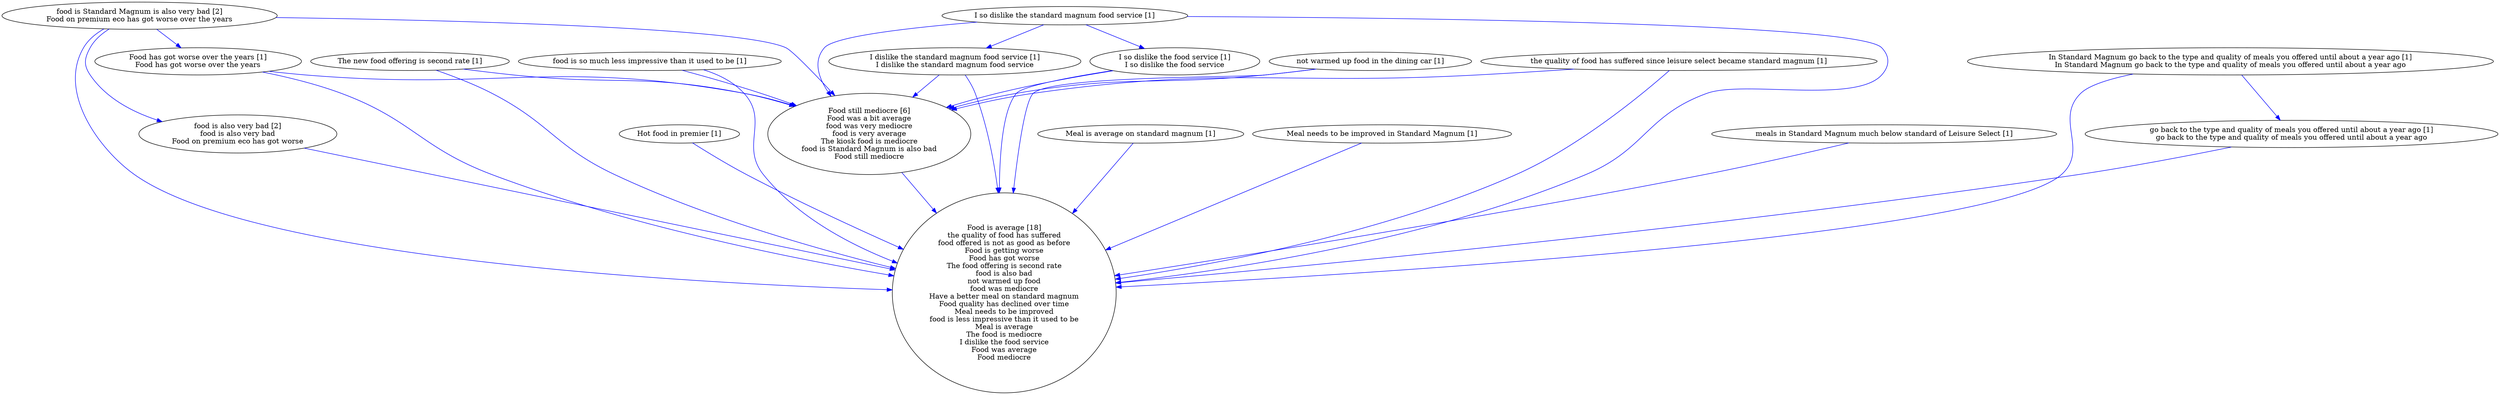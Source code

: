 digraph collapsedGraph {
"Food still mediocre [6]\nFood was a bit average\nfood was very mediocre\nfood is very average\nThe kiosk food is mediocre\nfood is Standard Magnum is also bad\nFood still mediocre""food is also very bad [2]\nfood is also very bad\nFood on premium eco has got worse""food is Standard Magnum is also very bad [2]\nFood on premium eco has got worse over the years""Food is average [18]\nthe quality of food has suffered\nfood offered is not as good as before\nFood is getting worse\nFood has got worse\nThe food offering is second rate\nfood is also bad\nnot warmed up food\nfood was mediocre\nHave a better meal on standard magnum\nFood quality has declined over time\nMeal needs to be improved\nfood is less impressive than it used to be\nMeal is average\nThe food is mediocre\nI dislike the food service\nFood was average\nFood mediocre""Food has got worse over the years [1]\nFood has got worse over the years""Hot food in premier [1]""I so dislike the standard magnum food service [1]""I dislike the standard magnum food service [1]\nI dislike the standard magnum food service""I so dislike the food service [1]\nI so dislike the food service""In Standard Magnum go back to the type and quality of meals you offered until about a year ago [1]\nIn Standard Magnum go back to the type and quality of meals you offered until about a year ago""go back to the type and quality of meals you offered until about a year ago [1]\ngo back to the type and quality of meals you offered until about a year ago""Meal is average on standard magnum [1]""Meal needs to be improved in Standard Magnum [1]""The new food offering is second rate [1]""food is so much less impressive than it used to be [1]""meals in Standard Magnum much below standard of Leisure Select [1]""not warmed up food in the dining car [1]""the quality of food has suffered since leisure select became standard magnum [1]""food is so much less impressive than it used to be [1]" -> "Food is average [18]\nthe quality of food has suffered\nfood offered is not as good as before\nFood is getting worse\nFood has got worse\nThe food offering is second rate\nfood is also bad\nnot warmed up food\nfood was mediocre\nHave a better meal on standard magnum\nFood quality has declined over time\nMeal needs to be improved\nfood is less impressive than it used to be\nMeal is average\nThe food is mediocre\nI dislike the food service\nFood was average\nFood mediocre" [color=blue]
"Food still mediocre [6]\nFood was a bit average\nfood was very mediocre\nfood is very average\nThe kiosk food is mediocre\nfood is Standard Magnum is also bad\nFood still mediocre" -> "Food is average [18]\nthe quality of food has suffered\nfood offered is not as good as before\nFood is getting worse\nFood has got worse\nThe food offering is second rate\nfood is also bad\nnot warmed up food\nfood was mediocre\nHave a better meal on standard magnum\nFood quality has declined over time\nMeal needs to be improved\nfood is less impressive than it used to be\nMeal is average\nThe food is mediocre\nI dislike the food service\nFood was average\nFood mediocre" [color=blue]
"I so dislike the food service [1]\nI so dislike the food service" -> "Food is average [18]\nthe quality of food has suffered\nfood offered is not as good as before\nFood is getting worse\nFood has got worse\nThe food offering is second rate\nfood is also bad\nnot warmed up food\nfood was mediocre\nHave a better meal on standard magnum\nFood quality has declined over time\nMeal needs to be improved\nfood is less impressive than it used to be\nMeal is average\nThe food is mediocre\nI dislike the food service\nFood was average\nFood mediocre" [color=blue]
"food is also very bad [2]\nfood is also very bad\nFood on premium eco has got worse" -> "Food is average [18]\nthe quality of food has suffered\nfood offered is not as good as before\nFood is getting worse\nFood has got worse\nThe food offering is second rate\nfood is also bad\nnot warmed up food\nfood was mediocre\nHave a better meal on standard magnum\nFood quality has declined over time\nMeal needs to be improved\nfood is less impressive than it used to be\nMeal is average\nThe food is mediocre\nI dislike the food service\nFood was average\nFood mediocre" [color=blue]
"I dislike the standard magnum food service [1]\nI dislike the standard magnum food service" -> "Food is average [18]\nthe quality of food has suffered\nfood offered is not as good as before\nFood is getting worse\nFood has got worse\nThe food offering is second rate\nfood is also bad\nnot warmed up food\nfood was mediocre\nHave a better meal on standard magnum\nFood quality has declined over time\nMeal needs to be improved\nfood is less impressive than it used to be\nMeal is average\nThe food is mediocre\nI dislike the food service\nFood was average\nFood mediocre" [color=blue]
"I dislike the standard magnum food service [1]\nI dislike the standard magnum food service" -> "Food still mediocre [6]\nFood was a bit average\nfood was very mediocre\nfood is very average\nThe kiosk food is mediocre\nfood is Standard Magnum is also bad\nFood still mediocre" [color=blue]
"the quality of food has suffered since leisure select became standard magnum [1]" -> "Food is average [18]\nthe quality of food has suffered\nfood offered is not as good as before\nFood is getting worse\nFood has got worse\nThe food offering is second rate\nfood is also bad\nnot warmed up food\nfood was mediocre\nHave a better meal on standard magnum\nFood quality has declined over time\nMeal needs to be improved\nfood is less impressive than it used to be\nMeal is average\nThe food is mediocre\nI dislike the food service\nFood was average\nFood mediocre" [color=blue]
"Meal is average on standard magnum [1]" -> "Food is average [18]\nthe quality of food has suffered\nfood offered is not as good as before\nFood is getting worse\nFood has got worse\nThe food offering is second rate\nfood is also bad\nnot warmed up food\nfood was mediocre\nHave a better meal on standard magnum\nFood quality has declined over time\nMeal needs to be improved\nfood is less impressive than it used to be\nMeal is average\nThe food is mediocre\nI dislike the food service\nFood was average\nFood mediocre" [color=blue]
"the quality of food has suffered since leisure select became standard magnum [1]" -> "Food still mediocre [6]\nFood was a bit average\nfood was very mediocre\nfood is very average\nThe kiosk food is mediocre\nfood is Standard Magnum is also bad\nFood still mediocre" [color=blue]
"In Standard Magnum go back to the type and quality of meals you offered until about a year ago [1]\nIn Standard Magnum go back to the type and quality of meals you offered until about a year ago" -> "Food is average [18]\nthe quality of food has suffered\nfood offered is not as good as before\nFood is getting worse\nFood has got worse\nThe food offering is second rate\nfood is also bad\nnot warmed up food\nfood was mediocre\nHave a better meal on standard magnum\nFood quality has declined over time\nMeal needs to be improved\nfood is less impressive than it used to be\nMeal is average\nThe food is mediocre\nI dislike the food service\nFood was average\nFood mediocre" [color=blue]
"Hot food in premier [1]" -> "Food is average [18]\nthe quality of food has suffered\nfood offered is not as good as before\nFood is getting worse\nFood has got worse\nThe food offering is second rate\nfood is also bad\nnot warmed up food\nfood was mediocre\nHave a better meal on standard magnum\nFood quality has declined over time\nMeal needs to be improved\nfood is less impressive than it used to be\nMeal is average\nThe food is mediocre\nI dislike the food service\nFood was average\nFood mediocre" [color=blue]
"not warmed up food in the dining car [1]" -> "Food is average [18]\nthe quality of food has suffered\nfood offered is not as good as before\nFood is getting worse\nFood has got worse\nThe food offering is second rate\nfood is also bad\nnot warmed up food\nfood was mediocre\nHave a better meal on standard magnum\nFood quality has declined over time\nMeal needs to be improved\nfood is less impressive than it used to be\nMeal is average\nThe food is mediocre\nI dislike the food service\nFood was average\nFood mediocre" [color=blue]
"The new food offering is second rate [1]" -> "Food still mediocre [6]\nFood was a bit average\nfood was very mediocre\nfood is very average\nThe kiosk food is mediocre\nfood is Standard Magnum is also bad\nFood still mediocre" [color=blue]
"The new food offering is second rate [1]" -> "Food is average [18]\nthe quality of food has suffered\nfood offered is not as good as before\nFood is getting worse\nFood has got worse\nThe food offering is second rate\nfood is also bad\nnot warmed up food\nfood was mediocre\nHave a better meal on standard magnum\nFood quality has declined over time\nMeal needs to be improved\nfood is less impressive than it used to be\nMeal is average\nThe food is mediocre\nI dislike the food service\nFood was average\nFood mediocre" [color=blue]
"meals in Standard Magnum much below standard of Leisure Select [1]" -> "Food is average [18]\nthe quality of food has suffered\nfood offered is not as good as before\nFood is getting worse\nFood has got worse\nThe food offering is second rate\nfood is also bad\nnot warmed up food\nfood was mediocre\nHave a better meal on standard magnum\nFood quality has declined over time\nMeal needs to be improved\nfood is less impressive than it used to be\nMeal is average\nThe food is mediocre\nI dislike the food service\nFood was average\nFood mediocre" [color=blue]
"food is Standard Magnum is also very bad [2]\nFood on premium eco has got worse over the years" -> "Food is average [18]\nthe quality of food has suffered\nfood offered is not as good as before\nFood is getting worse\nFood has got worse\nThe food offering is second rate\nfood is also bad\nnot warmed up food\nfood was mediocre\nHave a better meal on standard magnum\nFood quality has declined over time\nMeal needs to be improved\nfood is less impressive than it used to be\nMeal is average\nThe food is mediocre\nI dislike the food service\nFood was average\nFood mediocre" [color=blue]
"food is Standard Magnum is also very bad [2]\nFood on premium eco has got worse over the years" -> "food is also very bad [2]\nfood is also very bad\nFood on premium eco has got worse" [color=blue]
"food is so much less impressive than it used to be [1]" -> "Food still mediocre [6]\nFood was a bit average\nfood was very mediocre\nfood is very average\nThe kiosk food is mediocre\nfood is Standard Magnum is also bad\nFood still mediocre" [color=blue]
"go back to the type and quality of meals you offered until about a year ago [1]\ngo back to the type and quality of meals you offered until about a year ago" -> "Food is average [18]\nthe quality of food has suffered\nfood offered is not as good as before\nFood is getting worse\nFood has got worse\nThe food offering is second rate\nfood is also bad\nnot warmed up food\nfood was mediocre\nHave a better meal on standard magnum\nFood quality has declined over time\nMeal needs to be improved\nfood is less impressive than it used to be\nMeal is average\nThe food is mediocre\nI dislike the food service\nFood was average\nFood mediocre" [color=blue]
"not warmed up food in the dining car [1]" -> "Food still mediocre [6]\nFood was a bit average\nfood was very mediocre\nfood is very average\nThe kiosk food is mediocre\nfood is Standard Magnum is also bad\nFood still mediocre" [color=blue]
"I so dislike the food service [1]\nI so dislike the food service" -> "Food still mediocre [6]\nFood was a bit average\nfood was very mediocre\nfood is very average\nThe kiosk food is mediocre\nfood is Standard Magnum is also bad\nFood still mediocre" [color=blue]
"I so dislike the standard magnum food service [1]" -> "Food is average [18]\nthe quality of food has suffered\nfood offered is not as good as before\nFood is getting worse\nFood has got worse\nThe food offering is second rate\nfood is also bad\nnot warmed up food\nfood was mediocre\nHave a better meal on standard magnum\nFood quality has declined over time\nMeal needs to be improved\nfood is less impressive than it used to be\nMeal is average\nThe food is mediocre\nI dislike the food service\nFood was average\nFood mediocre" [color=blue]
"I so dislike the standard magnum food service [1]" -> "Food still mediocre [6]\nFood was a bit average\nfood was very mediocre\nfood is very average\nThe kiosk food is mediocre\nfood is Standard Magnum is also bad\nFood still mediocre" [color=blue]
"Meal needs to be improved in Standard Magnum [1]" -> "Food is average [18]\nthe quality of food has suffered\nfood offered is not as good as before\nFood is getting worse\nFood has got worse\nThe food offering is second rate\nfood is also bad\nnot warmed up food\nfood was mediocre\nHave a better meal on standard magnum\nFood quality has declined over time\nMeal needs to be improved\nfood is less impressive than it used to be\nMeal is average\nThe food is mediocre\nI dislike the food service\nFood was average\nFood mediocre" [color=blue]
"Food has got worse over the years [1]\nFood has got worse over the years" -> "Food is average [18]\nthe quality of food has suffered\nfood offered is not as good as before\nFood is getting worse\nFood has got worse\nThe food offering is second rate\nfood is also bad\nnot warmed up food\nfood was mediocre\nHave a better meal on standard magnum\nFood quality has declined over time\nMeal needs to be improved\nfood is less impressive than it used to be\nMeal is average\nThe food is mediocre\nI dislike the food service\nFood was average\nFood mediocre" [color=blue]
"Food has got worse over the years [1]\nFood has got worse over the years" -> "Food still mediocre [6]\nFood was a bit average\nfood was very mediocre\nfood is very average\nThe kiosk food is mediocre\nfood is Standard Magnum is also bad\nFood still mediocre" [color=blue]
"I so dislike the standard magnum food service [1]" -> "I dislike the standard magnum food service [1]\nI dislike the standard magnum food service" [color=blue]
"I so dislike the standard magnum food service [1]" -> "I so dislike the food service [1]\nI so dislike the food service" [color=blue]
"In Standard Magnum go back to the type and quality of meals you offered until about a year ago [1]\nIn Standard Magnum go back to the type and quality of meals you offered until about a year ago" -> "go back to the type and quality of meals you offered until about a year ago [1]\ngo back to the type and quality of meals you offered until about a year ago" [color=blue]
"food is Standard Magnum is also very bad [2]\nFood on premium eco has got worse over the years" -> "Food still mediocre [6]\nFood was a bit average\nfood was very mediocre\nfood is very average\nThe kiosk food is mediocre\nfood is Standard Magnum is also bad\nFood still mediocre" [color=blue]
"food is Standard Magnum is also very bad [2]\nFood on premium eco has got worse over the years" -> "Food has got worse over the years [1]\nFood has got worse over the years" [color=blue]
}